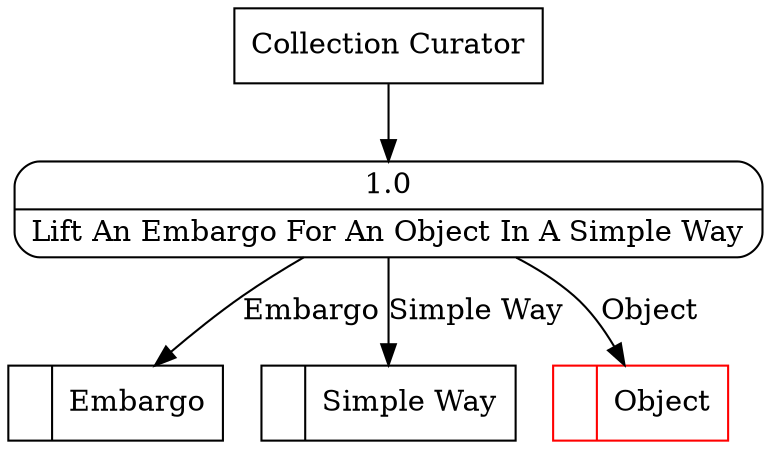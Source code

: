 digraph dfd2{ 
node[shape=record]
200 [label="<f0>  |<f1> Embargo " ];
201 [label="<f0>  |<f1> Simple Way " ];
202 [label="<f0>  |<f1> Object " color=red];
203 [label="Collection Curator" shape=box];
204 [label="{<f0> 1.0|<f1> Lift An Embargo For An Object In A Simple Way }" shape=Mrecord];
203 -> 204
204 -> 200 [label="Embargo"]
204 -> 202 [label="Object"]
204 -> 201 [label="Simple Way"]
}